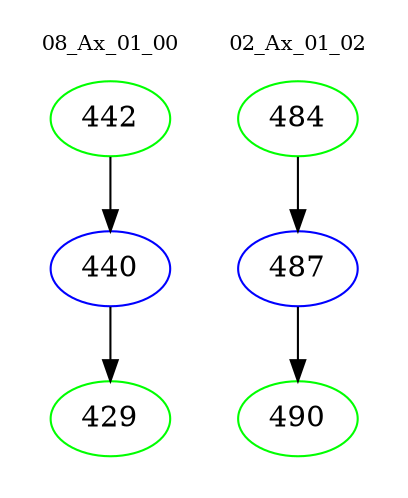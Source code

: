 digraph{
subgraph cluster_0 {
color = white
label = "08_Ax_01_00";
fontsize=10;
T0_442 [label="442", color="green"]
T0_442 -> T0_440 [color="black"]
T0_440 [label="440", color="blue"]
T0_440 -> T0_429 [color="black"]
T0_429 [label="429", color="green"]
}
subgraph cluster_1 {
color = white
label = "02_Ax_01_02";
fontsize=10;
T1_484 [label="484", color="green"]
T1_484 -> T1_487 [color="black"]
T1_487 [label="487", color="blue"]
T1_487 -> T1_490 [color="black"]
T1_490 [label="490", color="green"]
}
}
